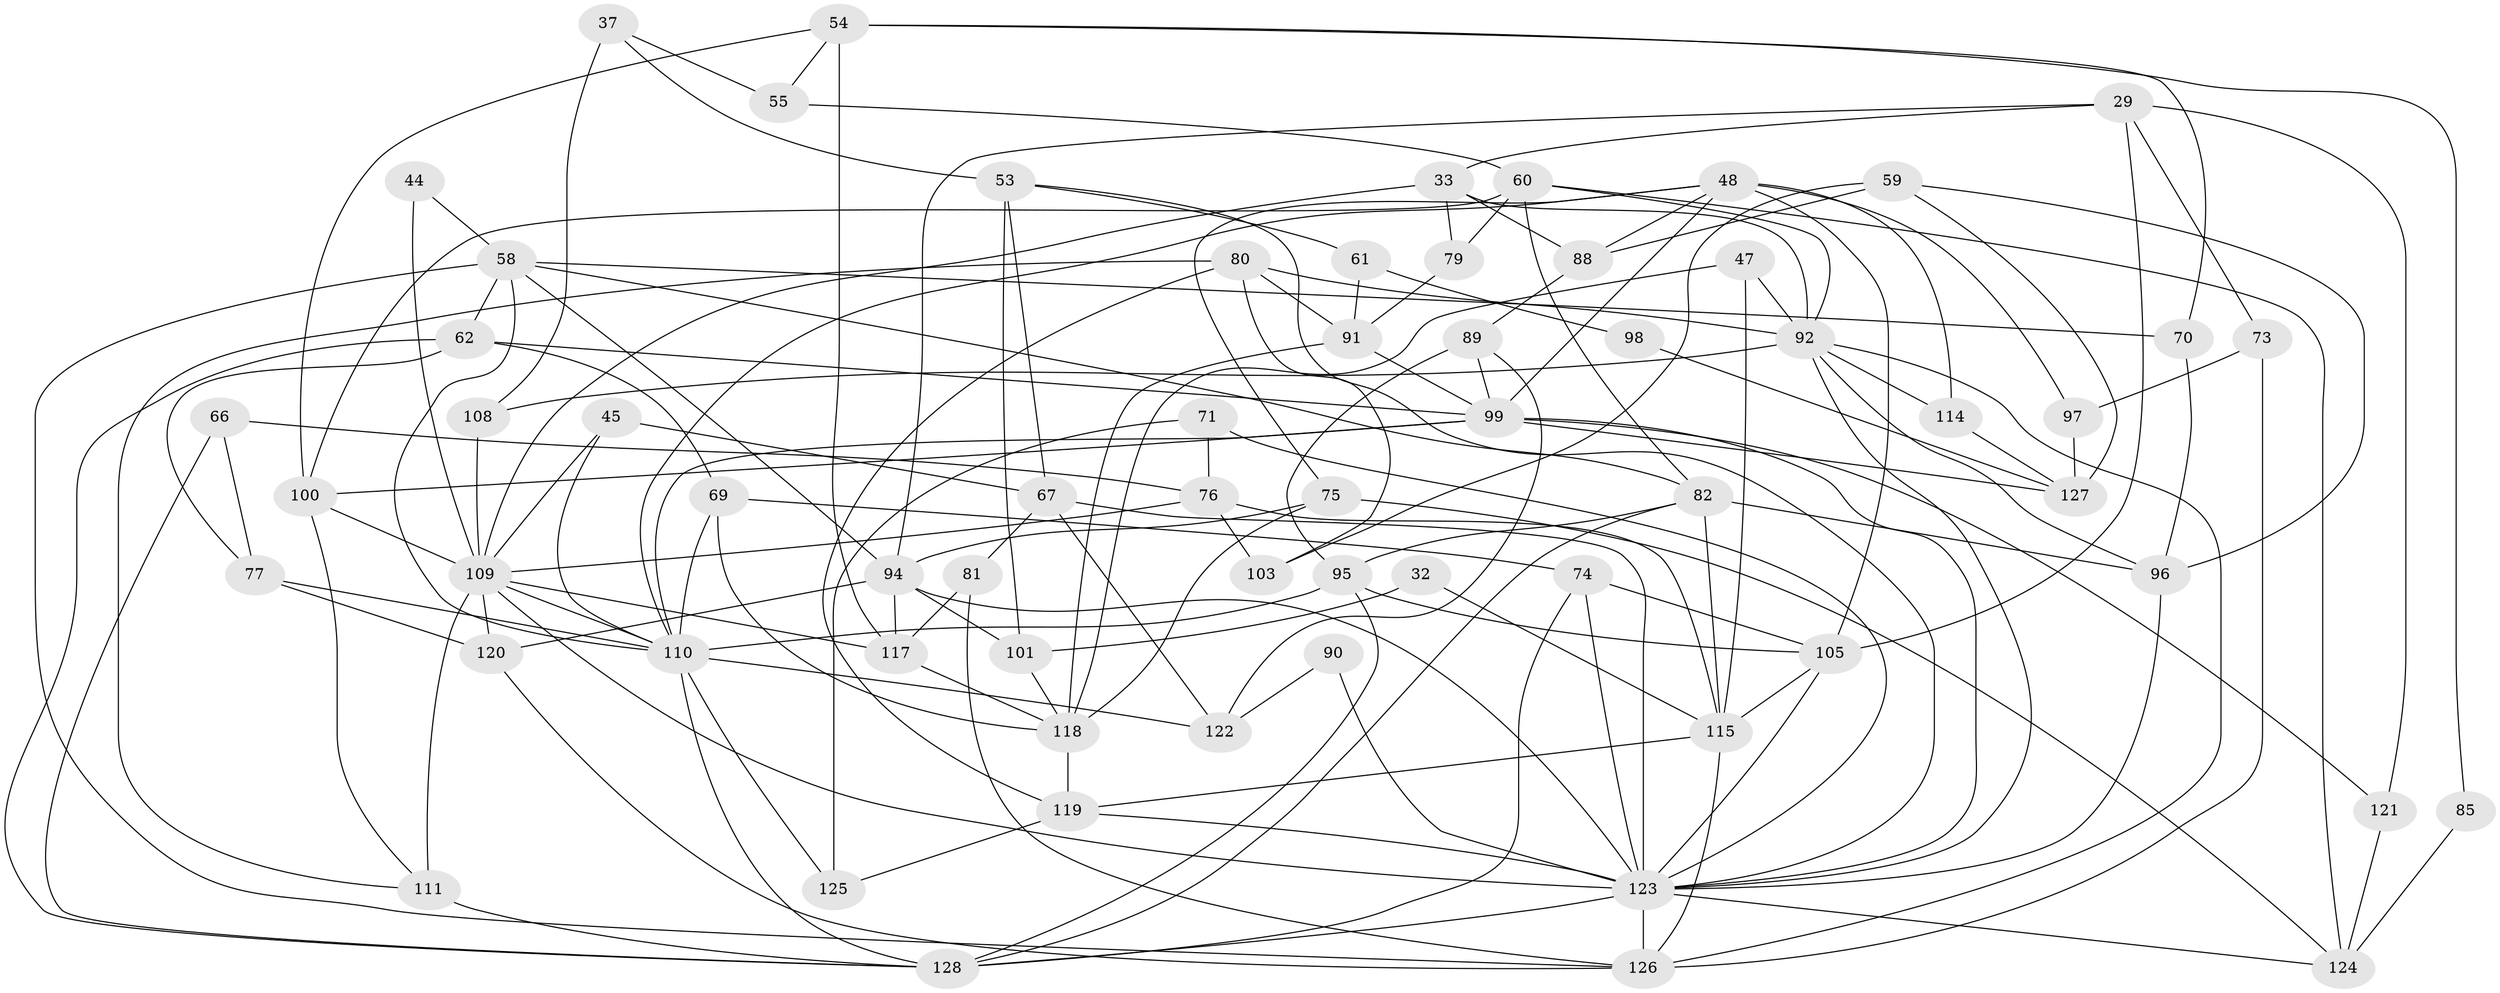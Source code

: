 // original degree distribution, {4: 0.2890625, 3: 0.3125, 5: 0.21875, 7: 0.046875, 2: 0.0859375, 6: 0.0390625, 10: 0.0078125}
// Generated by graph-tools (version 1.1) at 2025/49/03/09/25 04:49:30]
// undirected, 64 vertices, 154 edges
graph export_dot {
graph [start="1"]
  node [color=gray90,style=filled];
  29 [super="+10"];
  32;
  33;
  37;
  44;
  45 [super="+40"];
  47;
  48 [super="+7+3"];
  53;
  54;
  55;
  58 [super="+13"];
  59;
  60 [super="+25"];
  61;
  62 [super="+46"];
  66;
  67;
  69 [super="+19"];
  70;
  71;
  73;
  74 [super="+72"];
  75;
  76 [super="+9"];
  77 [super="+2"];
  79;
  80;
  81;
  82 [super="+1+36"];
  85;
  88 [super="+26"];
  89;
  90;
  91;
  92 [super="+35+27"];
  94 [super="+16+63+64"];
  95 [super="+51"];
  96 [super="+83"];
  97;
  98;
  99 [super="+49+42+87"];
  100 [super="+12+68"];
  101;
  103;
  105 [super="+86"];
  108 [super="+38"];
  109 [super="+102"];
  110 [super="+84+65"];
  111 [super="+104"];
  114;
  115 [super="+31"];
  117;
  118 [super="+22"];
  119 [super="+15"];
  120;
  121 [super="+78"];
  122;
  123 [super="+93+107+116"];
  124 [super="+113"];
  125;
  126 [super="+56+57"];
  127;
  128 [super="+11+34+112"];
  29 -- 33;
  29 -- 105 [weight=2];
  29 -- 121;
  29 -- 73;
  29 -- 94 [weight=2];
  32 -- 115;
  32 -- 101;
  33 -- 92;
  33 -- 79;
  33 -- 88;
  33 -- 109;
  37 -- 53;
  37 -- 108;
  37 -- 55;
  44 -- 109;
  44 -- 58;
  45 -- 67 [weight=2];
  45 -- 110;
  45 -- 109;
  47 -- 115 [weight=2];
  47 -- 118;
  47 -- 92;
  48 -- 114 [weight=2];
  48 -- 97;
  48 -- 88;
  48 -- 75;
  48 -- 105;
  48 -- 99;
  48 -- 110;
  53 -- 101;
  53 -- 67;
  53 -- 61;
  53 -- 123;
  54 -- 100;
  54 -- 70;
  54 -- 55;
  54 -- 85;
  54 -- 117;
  55 -- 60;
  58 -- 70;
  58 -- 126 [weight=3];
  58 -- 82;
  58 -- 110;
  58 -- 94 [weight=2];
  58 -- 62;
  59 -- 103;
  59 -- 96;
  59 -- 127;
  59 -- 88;
  60 -- 79 [weight=2];
  60 -- 82;
  60 -- 100 [weight=2];
  60 -- 92;
  60 -- 124;
  61 -- 91;
  61 -- 98;
  62 -- 69;
  62 -- 99;
  62 -- 128;
  62 -- 77;
  66 -- 77;
  66 -- 76;
  66 -- 128;
  67 -- 81;
  67 -- 122;
  67 -- 123 [weight=2];
  69 -- 110;
  69 -- 118;
  69 -- 74 [weight=2];
  70 -- 96;
  71 -- 76;
  71 -- 125;
  71 -- 123;
  73 -- 97;
  73 -- 126 [weight=2];
  74 -- 105 [weight=2];
  74 -- 123;
  74 -- 128 [weight=2];
  75 -- 118;
  75 -- 94;
  75 -- 124;
  76 -- 109;
  76 -- 103;
  76 -- 115;
  77 -- 120;
  77 -- 110;
  79 -- 91;
  80 -- 119;
  80 -- 91;
  80 -- 103;
  80 -- 111;
  80 -- 92;
  81 -- 117;
  81 -- 126;
  82 -- 115;
  82 -- 95 [weight=2];
  82 -- 96;
  82 -- 128;
  85 -- 124;
  88 -- 89;
  89 -- 122;
  89 -- 95;
  89 -- 99;
  90 -- 122;
  90 -- 123;
  91 -- 118;
  91 -- 99;
  92 -- 114;
  92 -- 96;
  92 -- 126;
  92 -- 123;
  92 -- 108;
  94 -- 120;
  94 -- 101;
  94 -- 123;
  94 -- 117;
  95 -- 105 [weight=2];
  95 -- 110 [weight=2];
  95 -- 128;
  96 -- 123 [weight=2];
  97 -- 127;
  98 -- 127;
  99 -- 123 [weight=2];
  99 -- 127;
  99 -- 121;
  99 -- 110 [weight=2];
  99 -- 100;
  100 -- 109;
  100 -- 111;
  101 -- 118;
  105 -- 115;
  105 -- 123 [weight=3];
  108 -- 109 [weight=2];
  109 -- 117;
  109 -- 111;
  109 -- 120;
  109 -- 123 [weight=3];
  109 -- 110;
  110 -- 122;
  110 -- 125;
  110 -- 128 [weight=2];
  111 -- 128 [weight=3];
  114 -- 127;
  115 -- 126;
  115 -- 119;
  117 -- 118;
  118 -- 119;
  119 -- 125;
  119 -- 123;
  120 -- 126;
  121 -- 124 [weight=2];
  123 -- 126 [weight=2];
  123 -- 124 [weight=2];
  123 -- 128 [weight=3];
}
